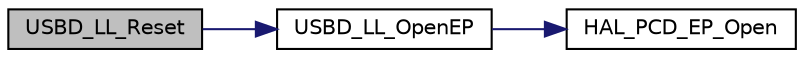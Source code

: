 digraph "USBD_LL_Reset"
{
  edge [fontname="Helvetica",fontsize="10",labelfontname="Helvetica",labelfontsize="10"];
  node [fontname="Helvetica",fontsize="10",shape=record];
  rankdir="LR";
  Node113 [label="USBD_LL_Reset",height=0.2,width=0.4,color="black", fillcolor="grey75", style="filled", fontcolor="black"];
  Node113 -> Node114 [color="midnightblue",fontsize="10",style="solid",fontname="Helvetica"];
  Node114 [label="USBD_LL_OpenEP",height=0.2,width=0.4,color="black", fillcolor="white", style="filled",URL="$group___u_s_b_d___c_o_r_e___exported___functions_prototype.html#gad96254d74d95496ffb5f6f2248585cb0",tooltip="Opens an endpoint of the Low Level Driver. "];
  Node114 -> Node115 [color="midnightblue",fontsize="10",style="solid",fontname="Helvetica"];
  Node115 [label="HAL_PCD_EP_Open",height=0.2,width=0.4,color="black", fillcolor="white", style="filled",URL="$group___p_c_d___exported___functions___group3.html#gab377a41f91fb7c12c12886d94bd765f2"];
}
